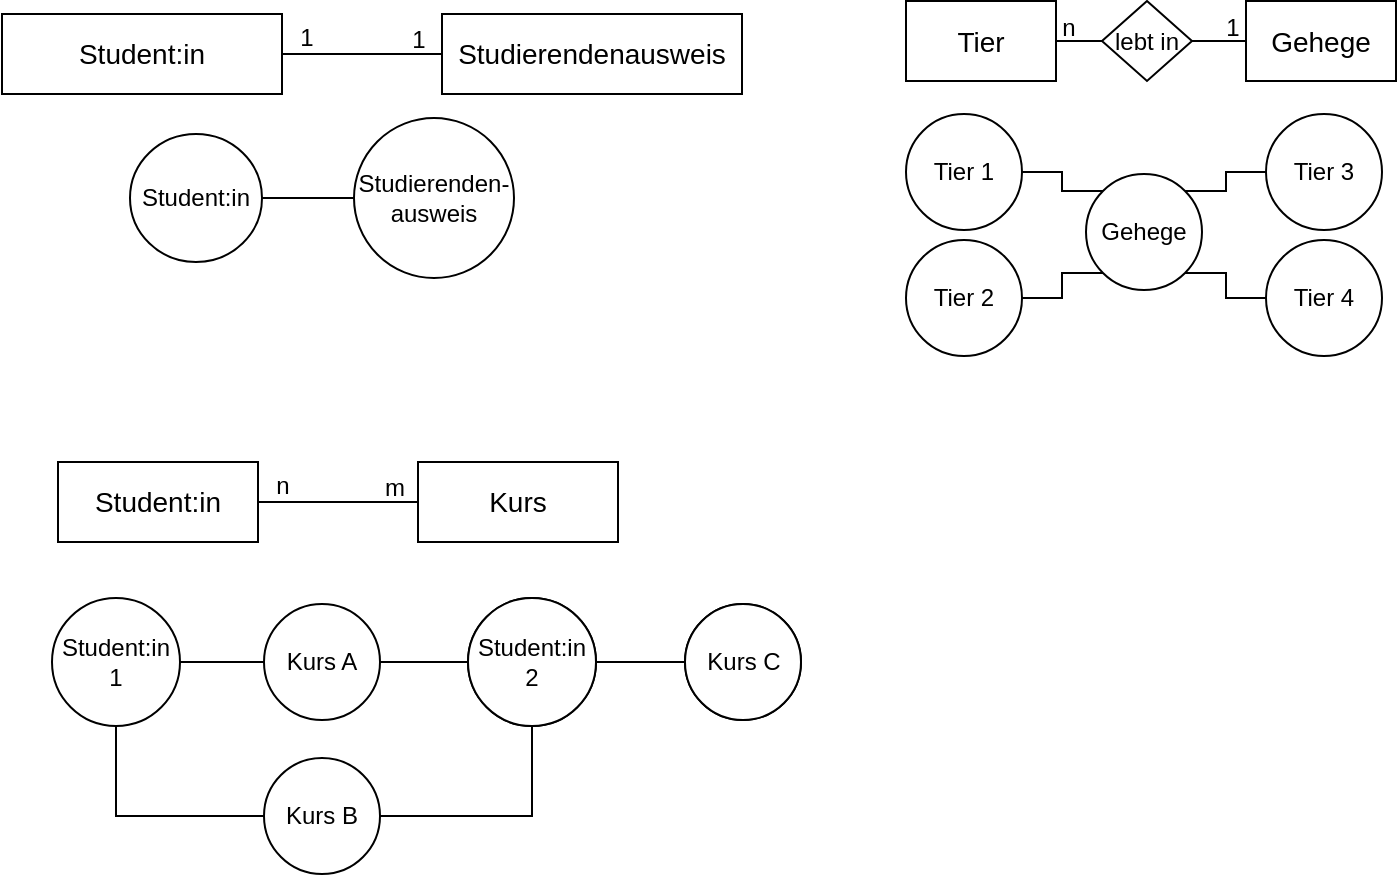 <mxfile version="24.5.4" type="github">
  <diagram name="Seite-1" id="bDzNP__Pml_VwFIEzuVF">
    <mxGraphModel dx="769" dy="414" grid="0" gridSize="10" guides="1" tooltips="1" connect="1" arrows="1" fold="1" page="1" pageScale="1" pageWidth="827" pageHeight="1169" math="0" shadow="0">
      <root>
        <mxCell id="0" />
        <mxCell id="1" parent="0" />
        <mxCell id="YrNULoBkXhTa5b3z1nX1-3" style="edgeStyle=orthogonalEdgeStyle;rounded=0;orthogonalLoop=1;jettySize=auto;html=1;endArrow=none;endFill=0;" edge="1" parent="1" source="YrNULoBkXhTa5b3z1nX1-1" target="YrNULoBkXhTa5b3z1nX1-2">
          <mxGeometry relative="1" as="geometry" />
        </mxCell>
        <mxCell id="YrNULoBkXhTa5b3z1nX1-1" value="Student:in" style="whiteSpace=wrap;html=1;align=center;fontSize=14;" vertex="1" parent="1">
          <mxGeometry x="40" y="40" width="140" height="40" as="geometry" />
        </mxCell>
        <mxCell id="YrNULoBkXhTa5b3z1nX1-2" value="Studierendenausweis" style="whiteSpace=wrap;html=1;align=center;fontSize=14;" vertex="1" parent="1">
          <mxGeometry x="260" y="40" width="150" height="40" as="geometry" />
        </mxCell>
        <mxCell id="YrNULoBkXhTa5b3z1nX1-6" style="edgeStyle=orthogonalEdgeStyle;rounded=0;orthogonalLoop=1;jettySize=auto;html=1;endArrow=none;endFill=0;" edge="1" parent="1" source="YrNULoBkXhTa5b3z1nX1-4" target="YrNULoBkXhTa5b3z1nX1-5">
          <mxGeometry relative="1" as="geometry" />
        </mxCell>
        <mxCell id="YrNULoBkXhTa5b3z1nX1-4" value="Student:in" style="ellipse;whiteSpace=wrap;html=1;align=center;fontStyle=0;" vertex="1" parent="1">
          <mxGeometry x="104" y="100" width="66" height="64" as="geometry" />
        </mxCell>
        <mxCell id="YrNULoBkXhTa5b3z1nX1-5" value="&lt;span style=&quot;font-size: 12px;&quot;&gt;Studierenden-ausweis&lt;/span&gt;" style="ellipse;whiteSpace=wrap;html=1;align=center;fontStyle=0;fontSize=12;" vertex="1" parent="1">
          <mxGeometry x="216" y="92" width="80" height="80" as="geometry" />
        </mxCell>
        <mxCell id="YrNULoBkXhTa5b3z1nX1-11" style="edgeStyle=orthogonalEdgeStyle;rounded=0;orthogonalLoop=1;jettySize=auto;html=1;endArrow=none;endFill=0;entryX=0;entryY=0;entryDx=0;entryDy=0;" edge="1" parent="1" source="YrNULoBkXhTa5b3z1nX1-12" target="YrNULoBkXhTa5b3z1nX1-13">
          <mxGeometry relative="1" as="geometry" />
        </mxCell>
        <mxCell id="YrNULoBkXhTa5b3z1nX1-12" value="Tier 1" style="ellipse;whiteSpace=wrap;html=1;align=center;fontStyle=0;" vertex="1" parent="1">
          <mxGeometry x="492" y="90" width="58" height="58" as="geometry" />
        </mxCell>
        <mxCell id="YrNULoBkXhTa5b3z1nX1-13" value="&lt;span style=&quot;font-size: 12px;&quot;&gt;Gehege&lt;/span&gt;" style="ellipse;whiteSpace=wrap;html=1;align=center;fontStyle=0;fontSize=12;" vertex="1" parent="1">
          <mxGeometry x="582" y="120" width="58" height="58" as="geometry" />
        </mxCell>
        <mxCell id="YrNULoBkXhTa5b3z1nX1-16" value="1" style="text;html=1;align=center;verticalAlign=middle;resizable=0;points=[];autosize=1;strokeColor=none;fillColor=none;" vertex="1" parent="1">
          <mxGeometry x="179" y="39" width="25" height="26" as="geometry" />
        </mxCell>
        <mxCell id="YrNULoBkXhTa5b3z1nX1-17" value="1" style="text;html=1;align=center;verticalAlign=middle;resizable=0;points=[];autosize=1;strokeColor=none;fillColor=none;" vertex="1" parent="1">
          <mxGeometry x="235" y="40" width="25" height="26" as="geometry" />
        </mxCell>
        <mxCell id="YrNULoBkXhTa5b3z1nX1-19" value="Tier" style="whiteSpace=wrap;html=1;align=center;fontSize=14;" vertex="1" parent="1">
          <mxGeometry x="492" y="33.5" width="75" height="40" as="geometry" />
        </mxCell>
        <mxCell id="YrNULoBkXhTa5b3z1nX1-21" value="n" style="text;html=1;align=center;verticalAlign=middle;resizable=0;points=[];autosize=1;strokeColor=none;fillColor=none;" vertex="1" parent="1">
          <mxGeometry x="560" y="33.5" width="25" height="26" as="geometry" />
        </mxCell>
        <mxCell id="YrNULoBkXhTa5b3z1nX1-22" value="1" style="text;html=1;align=center;verticalAlign=middle;resizable=0;points=[];autosize=1;strokeColor=none;fillColor=none;" vertex="1" parent="1">
          <mxGeometry x="642" y="33.5" width="25" height="26" as="geometry" />
        </mxCell>
        <mxCell id="YrNULoBkXhTa5b3z1nX1-23" value="Gehege" style="whiteSpace=wrap;html=1;align=center;fontSize=14;" vertex="1" parent="1">
          <mxGeometry x="662" y="33.5" width="75" height="40" as="geometry" />
        </mxCell>
        <mxCell id="YrNULoBkXhTa5b3z1nX1-25" style="edgeStyle=orthogonalEdgeStyle;rounded=0;orthogonalLoop=1;jettySize=auto;html=1;entryX=0;entryY=1;entryDx=0;entryDy=0;endArrow=none;endFill=0;" edge="1" parent="1" source="YrNULoBkXhTa5b3z1nX1-24" target="YrNULoBkXhTa5b3z1nX1-13">
          <mxGeometry relative="1" as="geometry" />
        </mxCell>
        <mxCell id="YrNULoBkXhTa5b3z1nX1-24" value="Tier 2" style="ellipse;whiteSpace=wrap;html=1;align=center;fontStyle=0;" vertex="1" parent="1">
          <mxGeometry x="492" y="153" width="58" height="58" as="geometry" />
        </mxCell>
        <mxCell id="YrNULoBkXhTa5b3z1nX1-27" style="edgeStyle=orthogonalEdgeStyle;rounded=0;orthogonalLoop=1;jettySize=auto;html=1;entryX=1;entryY=0;entryDx=0;entryDy=0;endArrow=none;endFill=0;" edge="1" parent="1" source="YrNULoBkXhTa5b3z1nX1-26" target="YrNULoBkXhTa5b3z1nX1-13">
          <mxGeometry relative="1" as="geometry" />
        </mxCell>
        <mxCell id="YrNULoBkXhTa5b3z1nX1-26" value="Tier 3" style="ellipse;whiteSpace=wrap;html=1;align=center;fontStyle=0;" vertex="1" parent="1">
          <mxGeometry x="672" y="90" width="58" height="58" as="geometry" />
        </mxCell>
        <mxCell id="YrNULoBkXhTa5b3z1nX1-30" style="edgeStyle=orthogonalEdgeStyle;rounded=0;orthogonalLoop=1;jettySize=auto;html=1;entryX=1;entryY=1;entryDx=0;entryDy=0;endArrow=none;endFill=0;" edge="1" parent="1" source="YrNULoBkXhTa5b3z1nX1-29" target="YrNULoBkXhTa5b3z1nX1-13">
          <mxGeometry relative="1" as="geometry" />
        </mxCell>
        <mxCell id="YrNULoBkXhTa5b3z1nX1-29" value="Tier 4" style="ellipse;whiteSpace=wrap;html=1;align=center;fontStyle=0;" vertex="1" parent="1">
          <mxGeometry x="672" y="153" width="58" height="58" as="geometry" />
        </mxCell>
        <mxCell id="YrNULoBkXhTa5b3z1nX1-35" style="edgeStyle=orthogonalEdgeStyle;rounded=0;orthogonalLoop=1;jettySize=auto;html=1;endArrow=none;endFill=0;" edge="1" parent="1" source="YrNULoBkXhTa5b3z1nX1-31" target="YrNULoBkXhTa5b3z1nX1-23">
          <mxGeometry relative="1" as="geometry" />
        </mxCell>
        <mxCell id="YrNULoBkXhTa5b3z1nX1-36" style="edgeStyle=orthogonalEdgeStyle;rounded=0;orthogonalLoop=1;jettySize=auto;html=1;endArrow=none;endFill=0;" edge="1" parent="1" source="YrNULoBkXhTa5b3z1nX1-31" target="YrNULoBkXhTa5b3z1nX1-19">
          <mxGeometry relative="1" as="geometry" />
        </mxCell>
        <mxCell id="YrNULoBkXhTa5b3z1nX1-31" value="lebt in" style="shape=rhombus;perimeter=rhombusPerimeter;whiteSpace=wrap;html=1;align=center;" vertex="1" parent="1">
          <mxGeometry x="590" y="33.5" width="45" height="40" as="geometry" />
        </mxCell>
        <mxCell id="YrNULoBkXhTa5b3z1nX1-38" style="edgeStyle=orthogonalEdgeStyle;rounded=0;orthogonalLoop=1;jettySize=auto;html=1;endArrow=none;endFill=0;" edge="1" parent="1" source="YrNULoBkXhTa5b3z1nX1-39" target="YrNULoBkXhTa5b3z1nX1-40">
          <mxGeometry relative="1" as="geometry" />
        </mxCell>
        <mxCell id="YrNULoBkXhTa5b3z1nX1-39" value="Student:in" style="whiteSpace=wrap;html=1;align=center;fontSize=14;" vertex="1" parent="1">
          <mxGeometry x="68" y="264" width="100" height="40" as="geometry" />
        </mxCell>
        <mxCell id="YrNULoBkXhTa5b3z1nX1-40" value="Kurs" style="whiteSpace=wrap;html=1;align=center;fontSize=14;" vertex="1" parent="1">
          <mxGeometry x="248" y="264" width="100" height="40" as="geometry" />
        </mxCell>
        <mxCell id="YrNULoBkXhTa5b3z1nX1-41" value="n" style="text;html=1;align=center;verticalAlign=middle;resizable=0;points=[];autosize=1;strokeColor=none;fillColor=none;" vertex="1" parent="1">
          <mxGeometry x="167" y="263" width="25" height="26" as="geometry" />
        </mxCell>
        <mxCell id="YrNULoBkXhTa5b3z1nX1-42" value="m" style="text;html=1;align=center;verticalAlign=middle;resizable=0;points=[];autosize=1;strokeColor=none;fillColor=none;" vertex="1" parent="1">
          <mxGeometry x="222" y="264" width="28" height="26" as="geometry" />
        </mxCell>
        <mxCell id="YrNULoBkXhTa5b3z1nX1-43" style="edgeStyle=orthogonalEdgeStyle;rounded=0;orthogonalLoop=1;jettySize=auto;html=1;endArrow=none;endFill=0;" edge="1" parent="1" source="YrNULoBkXhTa5b3z1nX1-44" target="YrNULoBkXhTa5b3z1nX1-45">
          <mxGeometry relative="1" as="geometry" />
        </mxCell>
        <mxCell id="YrNULoBkXhTa5b3z1nX1-44" value="Student:in 1" style="ellipse;whiteSpace=wrap;html=1;align=center;fontStyle=0;" vertex="1" parent="1">
          <mxGeometry x="65" y="332" width="64" height="64" as="geometry" />
        </mxCell>
        <mxCell id="YrNULoBkXhTa5b3z1nX1-45" value="&lt;span style=&quot;font-size: 12px;&quot;&gt;Kurs A&lt;/span&gt;" style="ellipse;whiteSpace=wrap;html=1;align=center;fontStyle=0;fontSize=12;" vertex="1" parent="1">
          <mxGeometry x="171" y="335" width="58" height="58" as="geometry" />
        </mxCell>
        <mxCell id="YrNULoBkXhTa5b3z1nX1-46" style="edgeStyle=orthogonalEdgeStyle;rounded=0;orthogonalLoop=1;jettySize=auto;html=1;endArrow=none;endFill=0;" edge="1" parent="1" source="YrNULoBkXhTa5b3z1nX1-47" target="YrNULoBkXhTa5b3z1nX1-45">
          <mxGeometry relative="1" as="geometry" />
        </mxCell>
        <mxCell id="YrNULoBkXhTa5b3z1nX1-47" value="Student:in&lt;div&gt;2&lt;/div&gt;" style="ellipse;whiteSpace=wrap;html=1;align=center;fontStyle=0;" vertex="1" parent="1">
          <mxGeometry x="273" y="332" width="64" height="64" as="geometry" />
        </mxCell>
        <mxCell id="YrNULoBkXhTa5b3z1nX1-54" style="edgeStyle=orthogonalEdgeStyle;rounded=0;orthogonalLoop=1;jettySize=auto;html=1;endArrow=none;endFill=0;" edge="1" parent="1" source="YrNULoBkXhTa5b3z1nX1-53" target="YrNULoBkXhTa5b3z1nX1-44">
          <mxGeometry relative="1" as="geometry" />
        </mxCell>
        <mxCell id="YrNULoBkXhTa5b3z1nX1-57" style="edgeStyle=orthogonalEdgeStyle;rounded=0;orthogonalLoop=1;jettySize=auto;html=1;endArrow=none;endFill=0;" edge="1" parent="1" source="YrNULoBkXhTa5b3z1nX1-53" target="YrNULoBkXhTa5b3z1nX1-47">
          <mxGeometry relative="1" as="geometry" />
        </mxCell>
        <mxCell id="YrNULoBkXhTa5b3z1nX1-53" value="&lt;span style=&quot;font-size: 12px;&quot;&gt;Kurs B&lt;/span&gt;" style="ellipse;whiteSpace=wrap;html=1;align=center;fontStyle=0;fontSize=12;" vertex="1" parent="1">
          <mxGeometry x="171" y="412" width="58" height="58" as="geometry" />
        </mxCell>
        <mxCell id="YrNULoBkXhTa5b3z1nX1-58" value="&lt;span style=&quot;font-size: 12px;&quot;&gt;Kurs B&lt;/span&gt;" style="ellipse;whiteSpace=wrap;html=1;align=center;fontStyle=0;fontSize=12;" vertex="1" parent="1">
          <mxGeometry x="381.5" y="335" width="58" height="58" as="geometry" />
        </mxCell>
        <mxCell id="YrNULoBkXhTa5b3z1nX1-61" style="edgeStyle=orthogonalEdgeStyle;rounded=0;orthogonalLoop=1;jettySize=auto;html=1;endArrow=none;endFill=0;" edge="1" parent="1" source="YrNULoBkXhTa5b3z1nX1-59" target="YrNULoBkXhTa5b3z1nX1-60">
          <mxGeometry relative="1" as="geometry" />
        </mxCell>
        <mxCell id="YrNULoBkXhTa5b3z1nX1-59" value="&lt;span style=&quot;font-size: 12px;&quot;&gt;Kurs C&lt;/span&gt;" style="ellipse;whiteSpace=wrap;html=1;align=center;fontStyle=0;fontSize=12;" vertex="1" parent="1">
          <mxGeometry x="381.5" y="335" width="58" height="58" as="geometry" />
        </mxCell>
        <mxCell id="YrNULoBkXhTa5b3z1nX1-60" value="Student:in&lt;div&gt;2&lt;/div&gt;" style="ellipse;whiteSpace=wrap;html=1;align=center;fontStyle=0;" vertex="1" parent="1">
          <mxGeometry x="273" y="332" width="64" height="64" as="geometry" />
        </mxCell>
      </root>
    </mxGraphModel>
  </diagram>
</mxfile>
